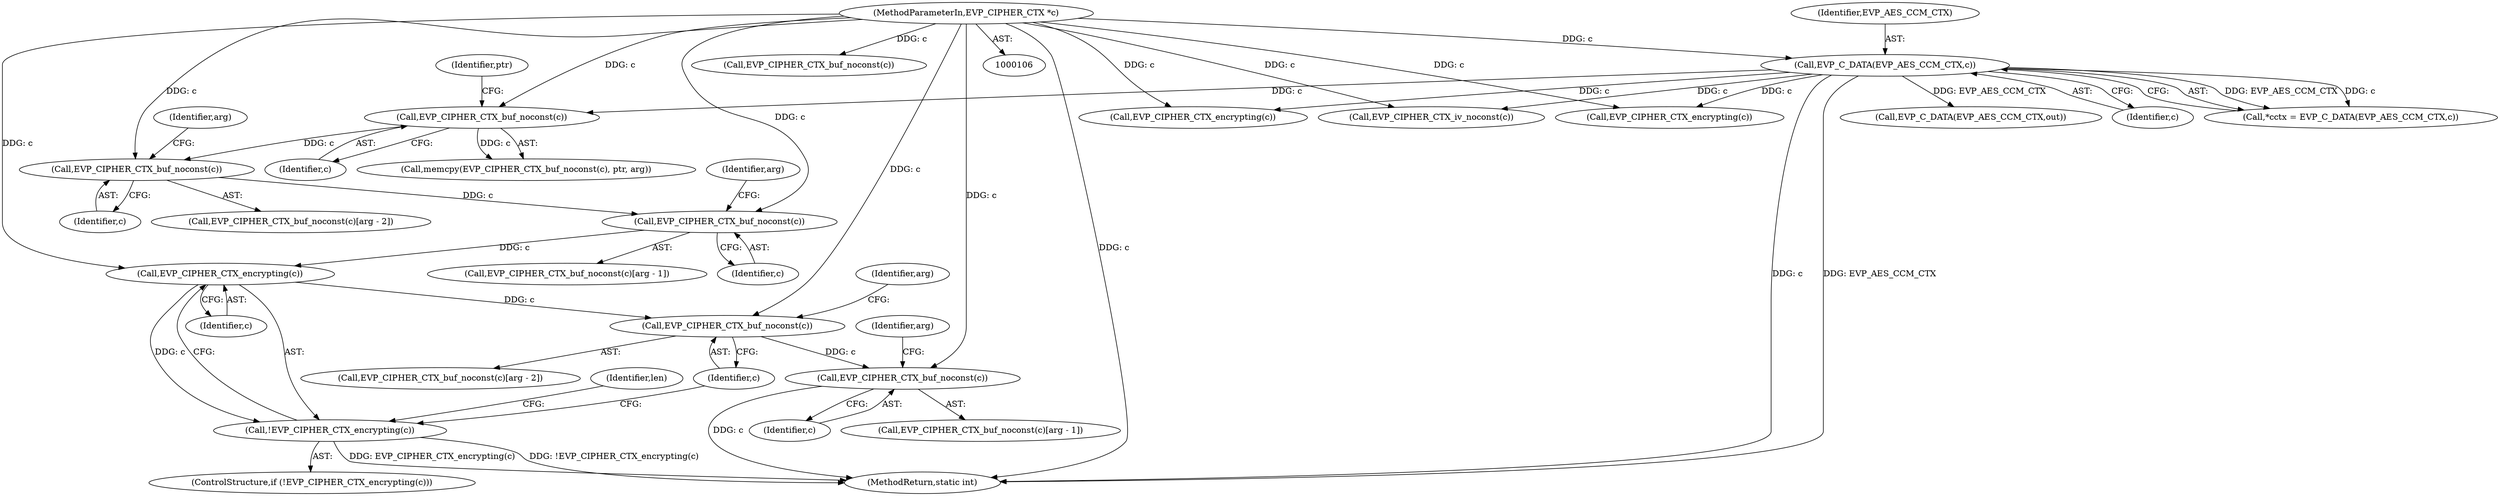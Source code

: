 digraph "0_openssl_00d965474b22b54e4275232bc71ee0c699c5cd21@API" {
"1000201" [label="(Call,EVP_CIPHER_CTX_encrypting(c))"];
"1000191" [label="(Call,EVP_CIPHER_CTX_buf_noconst(c))"];
"1000184" [label="(Call,EVP_CIPHER_CTX_buf_noconst(c))"];
"1000168" [label="(Call,EVP_CIPHER_CTX_buf_noconst(c))"];
"1000115" [label="(Call,EVP_C_DATA(EVP_AES_CCM_CTX,c))"];
"1000107" [label="(MethodParameterIn,EVP_CIPHER_CTX *c)"];
"1000200" [label="(Call,!EVP_CIPHER_CTX_encrypting(c))"];
"1000210" [label="(Call,EVP_CIPHER_CTX_buf_noconst(c))"];
"1000220" [label="(Call,EVP_CIPHER_CTX_buf_noconst(c))"];
"1000116" [label="(Identifier,EVP_AES_CCM_CTX)"];
"1000184" [label="(Call,EVP_CIPHER_CTX_buf_noconst(c))"];
"1000117" [label="(Identifier,c)"];
"1000220" [label="(Call,EVP_CIPHER_CTX_buf_noconst(c))"];
"1000219" [label="(Call,EVP_CIPHER_CTX_buf_noconst(c)[arg - 1])"];
"1000170" [label="(Identifier,ptr)"];
"1000199" [label="(ControlStructure,if (!EVP_CIPHER_CTX_encrypting(c)))"];
"1000204" [label="(Identifier,len)"];
"1000221" [label="(Identifier,c)"];
"1000223" [label="(Identifier,arg)"];
"1000167" [label="(Call,memcpy(EVP_CIPHER_CTX_buf_noconst(c), ptr, arg))"];
"1000402" [label="(MethodReturn,static int)"];
"1000115" [label="(Call,EVP_C_DATA(EVP_AES_CCM_CTX,c))"];
"1000194" [label="(Identifier,arg)"];
"1000240" [label="(Call,EVP_CIPHER_CTX_iv_noconst(c))"];
"1000213" [label="(Identifier,arg)"];
"1000113" [label="(Call,*cctx = EVP_C_DATA(EVP_AES_CCM_CTX,c))"];
"1000363" [label="(Call,EVP_C_DATA(EVP_AES_CCM_CTX,out))"];
"1000191" [label="(Call,EVP_CIPHER_CTX_buf_noconst(c))"];
"1000190" [label="(Call,EVP_CIPHER_CTX_buf_noconst(c)[arg - 1])"];
"1000168" [label="(Call,EVP_CIPHER_CTX_buf_noconst(c))"];
"1000187" [label="(Identifier,arg)"];
"1000301" [label="(Call,EVP_CIPHER_CTX_buf_noconst(c))"];
"1000211" [label="(Identifier,c)"];
"1000200" [label="(Call,!EVP_CIPHER_CTX_encrypting(c))"];
"1000287" [label="(Call,EVP_CIPHER_CTX_encrypting(c))"];
"1000192" [label="(Identifier,c)"];
"1000183" [label="(Call,EVP_CIPHER_CTX_buf_noconst(c)[arg - 2])"];
"1000210" [label="(Call,EVP_CIPHER_CTX_buf_noconst(c))"];
"1000107" [label="(MethodParameterIn,EVP_CIPHER_CTX *c)"];
"1000185" [label="(Identifier,c)"];
"1000201" [label="(Call,EVP_CIPHER_CTX_encrypting(c))"];
"1000209" [label="(Call,EVP_CIPHER_CTX_buf_noconst(c)[arg - 2])"];
"1000316" [label="(Call,EVP_CIPHER_CTX_encrypting(c))"];
"1000202" [label="(Identifier,c)"];
"1000169" [label="(Identifier,c)"];
"1000201" -> "1000200"  [label="AST: "];
"1000201" -> "1000202"  [label="CFG: "];
"1000202" -> "1000201"  [label="AST: "];
"1000200" -> "1000201"  [label="CFG: "];
"1000201" -> "1000200"  [label="DDG: c"];
"1000191" -> "1000201"  [label="DDG: c"];
"1000107" -> "1000201"  [label="DDG: c"];
"1000201" -> "1000210"  [label="DDG: c"];
"1000191" -> "1000190"  [label="AST: "];
"1000191" -> "1000192"  [label="CFG: "];
"1000192" -> "1000191"  [label="AST: "];
"1000194" -> "1000191"  [label="CFG: "];
"1000184" -> "1000191"  [label="DDG: c"];
"1000107" -> "1000191"  [label="DDG: c"];
"1000184" -> "1000183"  [label="AST: "];
"1000184" -> "1000185"  [label="CFG: "];
"1000185" -> "1000184"  [label="AST: "];
"1000187" -> "1000184"  [label="CFG: "];
"1000168" -> "1000184"  [label="DDG: c"];
"1000107" -> "1000184"  [label="DDG: c"];
"1000168" -> "1000167"  [label="AST: "];
"1000168" -> "1000169"  [label="CFG: "];
"1000169" -> "1000168"  [label="AST: "];
"1000170" -> "1000168"  [label="CFG: "];
"1000168" -> "1000167"  [label="DDG: c"];
"1000115" -> "1000168"  [label="DDG: c"];
"1000107" -> "1000168"  [label="DDG: c"];
"1000115" -> "1000113"  [label="AST: "];
"1000115" -> "1000117"  [label="CFG: "];
"1000116" -> "1000115"  [label="AST: "];
"1000117" -> "1000115"  [label="AST: "];
"1000113" -> "1000115"  [label="CFG: "];
"1000115" -> "1000402"  [label="DDG: c"];
"1000115" -> "1000402"  [label="DDG: EVP_AES_CCM_CTX"];
"1000115" -> "1000113"  [label="DDG: EVP_AES_CCM_CTX"];
"1000115" -> "1000113"  [label="DDG: c"];
"1000107" -> "1000115"  [label="DDG: c"];
"1000115" -> "1000240"  [label="DDG: c"];
"1000115" -> "1000287"  [label="DDG: c"];
"1000115" -> "1000316"  [label="DDG: c"];
"1000115" -> "1000363"  [label="DDG: EVP_AES_CCM_CTX"];
"1000107" -> "1000106"  [label="AST: "];
"1000107" -> "1000402"  [label="DDG: c"];
"1000107" -> "1000210"  [label="DDG: c"];
"1000107" -> "1000220"  [label="DDG: c"];
"1000107" -> "1000240"  [label="DDG: c"];
"1000107" -> "1000287"  [label="DDG: c"];
"1000107" -> "1000301"  [label="DDG: c"];
"1000107" -> "1000316"  [label="DDG: c"];
"1000200" -> "1000199"  [label="AST: "];
"1000204" -> "1000200"  [label="CFG: "];
"1000211" -> "1000200"  [label="CFG: "];
"1000200" -> "1000402"  [label="DDG: EVP_CIPHER_CTX_encrypting(c)"];
"1000200" -> "1000402"  [label="DDG: !EVP_CIPHER_CTX_encrypting(c)"];
"1000210" -> "1000209"  [label="AST: "];
"1000210" -> "1000211"  [label="CFG: "];
"1000211" -> "1000210"  [label="AST: "];
"1000213" -> "1000210"  [label="CFG: "];
"1000210" -> "1000220"  [label="DDG: c"];
"1000220" -> "1000219"  [label="AST: "];
"1000220" -> "1000221"  [label="CFG: "];
"1000221" -> "1000220"  [label="AST: "];
"1000223" -> "1000220"  [label="CFG: "];
"1000220" -> "1000402"  [label="DDG: c"];
}
